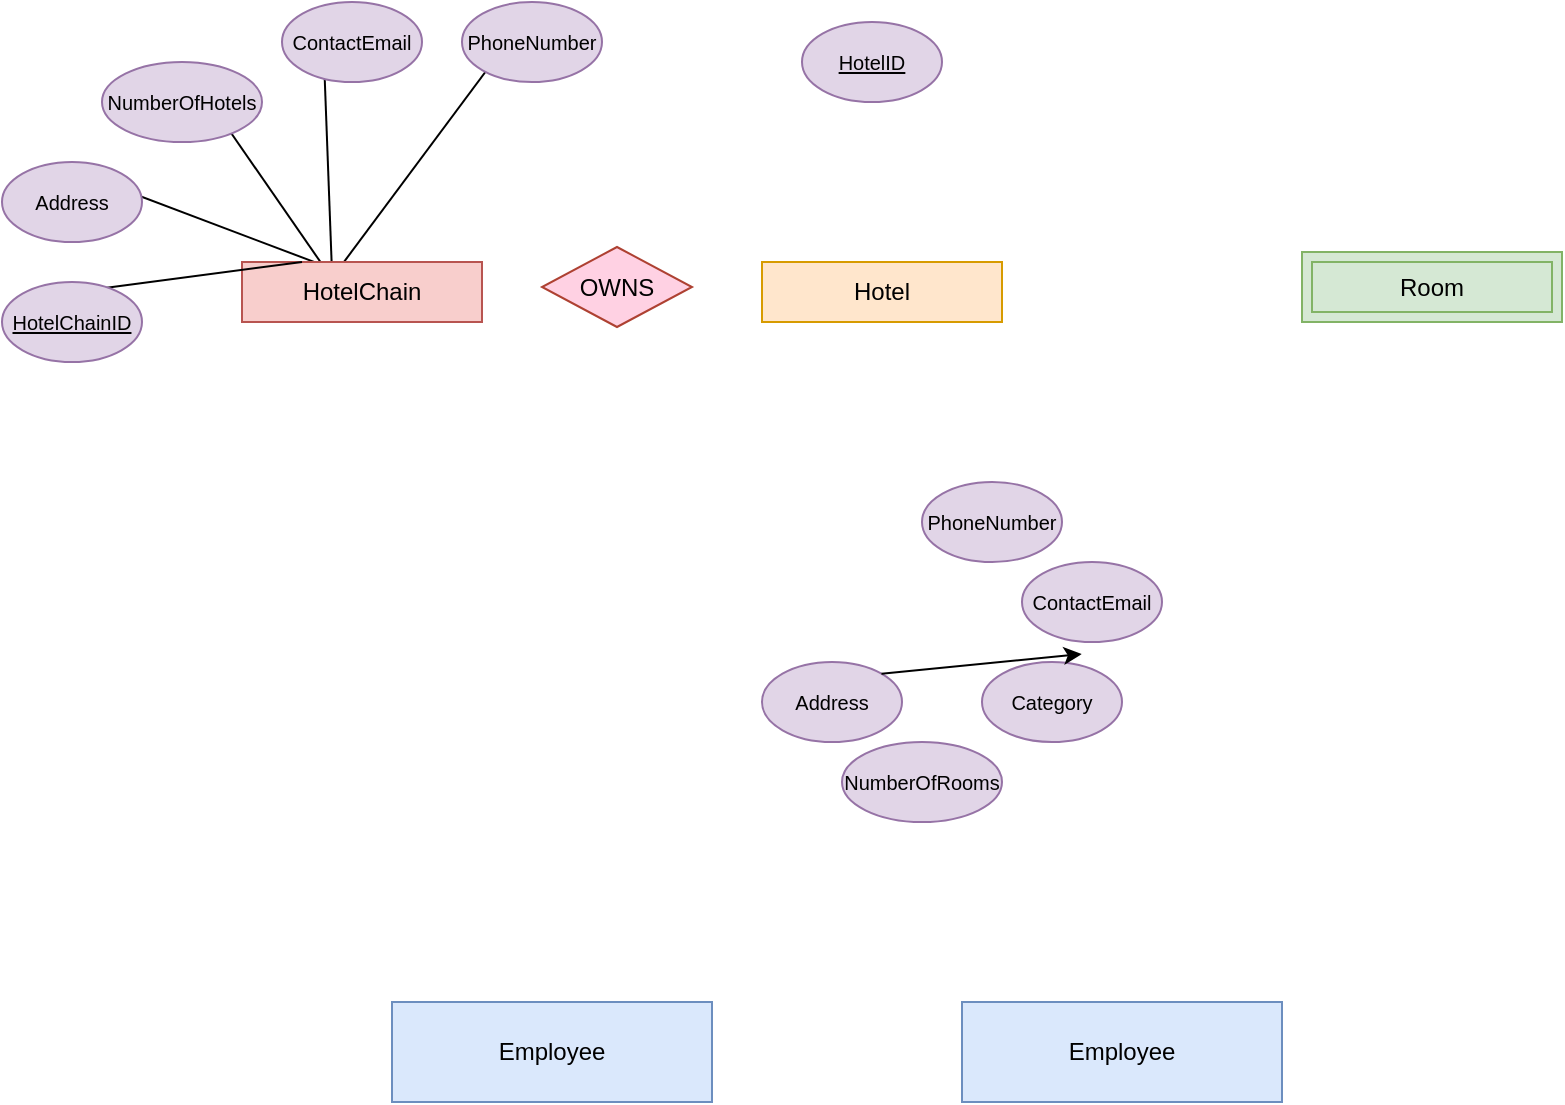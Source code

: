 <mxfile version="23.1.1" type="github">
  <diagram id="R2lEEEUBdFMjLlhIrx00" name="Page-1">
    <mxGraphModel dx="385" dy="308" grid="1" gridSize="10" guides="1" tooltips="1" connect="1" arrows="1" fold="1" page="1" pageScale="1" pageWidth="850" pageHeight="1100" math="0" shadow="0" extFonts="Permanent Marker^https://fonts.googleapis.com/css?family=Permanent+Marker">
      <root>
        <mxCell id="0" />
        <mxCell id="1" parent="0" />
        <mxCell id="n6qlhuI8QrUAEuEiPk_b-27" style="edgeStyle=none;orthogonalLoop=1;jettySize=auto;html=1;exitX=0.419;exitY=0.03;exitDx=0;exitDy=0;exitPerimeter=0;entryX=0.433;entryY=0.25;entryDx=0;entryDy=0;entryPerimeter=0;endArrow=none;endFill=0;" edge="1" parent="1" source="n6qlhuI8QrUAEuEiPk_b-12" target="n6qlhuI8QrUAEuEiPk_b-21">
          <mxGeometry relative="1" as="geometry" />
        </mxCell>
        <mxCell id="n6qlhuI8QrUAEuEiPk_b-26" style="edgeStyle=none;orthogonalLoop=1;jettySize=auto;html=1;exitX=0.374;exitY=0.065;exitDx=0;exitDy=0;exitPerimeter=0;entryX=0.29;entryY=0.25;entryDx=0;entryDy=0;entryPerimeter=0;endArrow=none;endFill=0;" edge="1" parent="1" source="n6qlhuI8QrUAEuEiPk_b-12" target="n6qlhuI8QrUAEuEiPk_b-20">
          <mxGeometry relative="1" as="geometry" />
        </mxCell>
        <mxCell id="n6qlhuI8QrUAEuEiPk_b-24" style="edgeStyle=none;orthogonalLoop=1;jettySize=auto;html=1;exitX=0.344;exitY=0.065;exitDx=0;exitDy=0;exitPerimeter=0;entryX=0.719;entryY=0.25;entryDx=0;entryDy=0;entryPerimeter=0;endArrow=none;endFill=0;" edge="1" parent="1" source="n6qlhuI8QrUAEuEiPk_b-12" target="n6qlhuI8QrUAEuEiPk_b-18">
          <mxGeometry relative="1" as="geometry" />
        </mxCell>
        <mxCell id="n6qlhuI8QrUAEuEiPk_b-25" style="edgeStyle=none;orthogonalLoop=1;jettySize=auto;html=1;exitX=0.5;exitY=1;exitDx=0;exitDy=0;exitPerimeter=0;entryX=0.5;entryY=0;entryDx=0;entryDy=0;endArrow=none;endFill=0;" edge="1" parent="1" source="n6qlhuI8QrUAEuEiPk_b-12" target="n6qlhuI8QrUAEuEiPk_b-19">
          <mxGeometry relative="1" as="geometry" />
        </mxCell>
        <mxCell id="n6qlhuI8QrUAEuEiPk_b-12" value="HotelChain" style="rounded=0;whiteSpace=wrap;html=1;fillColor=#f8cecc;strokeColor=#b85450;points=[[0,0,0,0,0],[0,0.25,0,0,0],[0,0.5,0,0,0],[0,0.75,0,0,0],[0,1,0,0,0],[0.25,0,0,0,0],[0.25,1,0,0,0],[0.5,0,0,0,0],[0.5,1,0,0,0],[0.75,0,0,0,0],[0.75,1,0,0,0],[1,0,0,0,0],[1,0.25,0,0,0],[1,0.5,0,0,0],[1,0.75,0,0,0],[1,1,0,0,0]];" vertex="1" parent="1">
          <mxGeometry x="140" y="180" width="120" height="30" as="geometry" />
        </mxCell>
        <mxCell id="n6qlhuI8QrUAEuEiPk_b-18" value="&lt;span style=&quot;font-size: 10px;&quot;&gt;Address&lt;br&gt;&lt;/span&gt;" style="ellipse;whiteSpace=wrap;html=1;fillColor=#e1d5e7;strokeColor=#9673a6;" vertex="1" parent="1">
          <mxGeometry x="20" y="130" width="70" height="40" as="geometry" />
        </mxCell>
        <mxCell id="n6qlhuI8QrUAEuEiPk_b-19" value="&lt;span style=&quot;font-size: 10px;&quot;&gt;NumberOfHotels&lt;br&gt;&lt;/span&gt;" style="ellipse;whiteSpace=wrap;html=1;fillColor=#e1d5e7;strokeColor=#9673a6;" vertex="1" parent="1">
          <mxGeometry x="70" y="80" width="80" height="40" as="geometry" />
        </mxCell>
        <mxCell id="n6qlhuI8QrUAEuEiPk_b-20" value="&lt;span style=&quot;font-size: 10px;&quot;&gt;ContactEmail&lt;br&gt;&lt;/span&gt;" style="ellipse;whiteSpace=wrap;html=1;fillColor=#e1d5e7;strokeColor=#9673a6;" vertex="1" parent="1">
          <mxGeometry x="160" y="50" width="70" height="40" as="geometry" />
        </mxCell>
        <mxCell id="n6qlhuI8QrUAEuEiPk_b-21" value="&lt;span style=&quot;font-size: 10px;&quot;&gt;PhoneNumber&lt;br&gt;&lt;/span&gt;" style="ellipse;whiteSpace=wrap;html=1;fillColor=#e1d5e7;strokeColor=#9673a6;" vertex="1" parent="1">
          <mxGeometry x="250" y="50" width="70" height="40" as="geometry" />
        </mxCell>
        <mxCell id="n6qlhuI8QrUAEuEiPk_b-23" style="edgeStyle=none;orthogonalLoop=1;jettySize=auto;html=1;exitX=0.25;exitY=0;exitDx=0;exitDy=0;exitPerimeter=0;endArrow=none;endFill=0;entryX=0.721;entryY=0.077;entryDx=0;entryDy=0;entryPerimeter=0;" edge="1" parent="1" source="n6qlhuI8QrUAEuEiPk_b-12" target="n6qlhuI8QrUAEuEiPk_b-13">
          <mxGeometry relative="1" as="geometry">
            <mxPoint x="140" y="330" as="targetPoint" />
          </mxGeometry>
        </mxCell>
        <mxCell id="n6qlhuI8QrUAEuEiPk_b-13" value="&lt;u&gt;&lt;font style=&quot;font-size: 10px;&quot;&gt;HotelChainID&lt;/font&gt;&lt;/u&gt;" style="ellipse;whiteSpace=wrap;html=1;fillColor=#e1d5e7;strokeColor=#9673a6;points=[[0,0,0,0,0],[0,0.5,0,0,0],[0,1,0,0,0],[0.5,0,0,0,0],[0.5,1,0,0,0],[1,0,0,0,0],[1,0.5,0,0,0],[1,1,0,0,0]];" vertex="1" parent="1">
          <mxGeometry x="20" y="190" width="70" height="40" as="geometry" />
        </mxCell>
        <mxCell id="n6qlhuI8QrUAEuEiPk_b-39" value="Hotel" style="rounded=0;whiteSpace=wrap;html=1;fillColor=#ffe6cc;strokeColor=#d79b00;points=[[0,0,0,0,0],[0,0.25,0,0,0],[0,0.5,0,0,0],[0,0.75,0,0,0],[0,1,0,0,0],[0.25,0,0,0,0],[0.25,1,0,0,0],[0.5,0,0,0,0],[0.5,1,0,0,0],[0.75,0,0,0,0],[0.75,1,0,0,0],[1,0,0,0,0],[1,0.25,0,0,0],[1,0.5,0,0,0],[1,0.75,0,0,0],[1,1,0,0,0]];" vertex="1" parent="1">
          <mxGeometry x="400" y="180" width="120" height="30" as="geometry" />
        </mxCell>
        <mxCell id="n6qlhuI8QrUAEuEiPk_b-40" value="&lt;u&gt;&lt;font style=&quot;font-size: 10px;&quot;&gt;HotelID&lt;/font&gt;&lt;/u&gt;" style="ellipse;whiteSpace=wrap;html=1;fillColor=#e1d5e7;strokeColor=#9673a6;points=[[0,0,0,0,0],[0,0.5,0,0,0],[0,1,0,0,0],[0.5,0,0,0,0],[0.5,1,0,0,0],[1,0,0,0,0],[1,0.5,0,0,0],[1,1,0,0,0]];" vertex="1" parent="1">
          <mxGeometry x="420" y="60" width="70" height="40" as="geometry" />
        </mxCell>
        <mxCell id="n6qlhuI8QrUAEuEiPk_b-41" value="&lt;span style=&quot;font-size: 10px;&quot;&gt;NumberOfRooms&lt;br&gt;&lt;/span&gt;" style="ellipse;whiteSpace=wrap;html=1;fillColor=#e1d5e7;strokeColor=#9673a6;" vertex="1" parent="1">
          <mxGeometry x="440" y="420" width="80" height="40" as="geometry" />
        </mxCell>
        <mxCell id="n6qlhuI8QrUAEuEiPk_b-42" value="&lt;span style=&quot;font-size: 10px;&quot;&gt;Address&lt;br&gt;&lt;/span&gt;" style="ellipse;whiteSpace=wrap;html=1;fillColor=#e1d5e7;strokeColor=#9673a6;" vertex="1" parent="1">
          <mxGeometry x="400" y="380" width="70" height="40" as="geometry" />
        </mxCell>
        <mxCell id="n6qlhuI8QrUAEuEiPk_b-43" value="&lt;span style=&quot;font-size: 10px;&quot;&gt;ContactEmail&lt;br&gt;&lt;/span&gt;" style="ellipse;whiteSpace=wrap;html=1;fillColor=#e1d5e7;strokeColor=#9673a6;" vertex="1" parent="1">
          <mxGeometry x="530" y="330" width="70" height="40" as="geometry" />
        </mxCell>
        <mxCell id="n6qlhuI8QrUAEuEiPk_b-45" value="Employee" style="rounded=0;whiteSpace=wrap;html=1;fillColor=#dae8fc;strokeColor=#6c8ebf;points=[[0,0,0,0,0],[0,0.25,0,0,0],[0,0.5,0,0,0],[0,0.75,0,0,0],[0,1,0,0,0],[0.25,0,0,0,0],[0.25,1,0,0,0],[0.5,0,0,0,0],[0.5,1,0,0,0],[0.75,0,0,0,0],[0.75,1,0,0,0],[1,0,0,0,0],[1,0.25,0,0,0],[1,0.5,0,0,0],[1,0.75,0,0,0],[1,1,0,0,0]];" vertex="1" parent="1">
          <mxGeometry x="215" y="550" width="160" height="50" as="geometry" />
        </mxCell>
        <mxCell id="n6qlhuI8QrUAEuEiPk_b-46" value="Employee" style="rounded=0;whiteSpace=wrap;html=1;fillColor=#dae8fc;strokeColor=#6c8ebf;points=[[0,0,0,0,0],[0,0.25,0,0,0],[0,0.5,0,0,0],[0,0.75,0,0,0],[0,1,0,0,0],[0.25,0,0,0,0],[0.25,1,0,0,0],[0.5,0,0,0,0],[0.5,1,0,0,0],[0.75,0,0,0,0],[0.75,1,0,0,0],[1,0,0,0,0],[1,0.25,0,0,0],[1,0.5,0,0,0],[1,0.75,0,0,0],[1,1,0,0,0]];" vertex="1" parent="1">
          <mxGeometry x="500" y="550" width="160" height="50" as="geometry" />
        </mxCell>
        <mxCell id="n6qlhuI8QrUAEuEiPk_b-47" value="&lt;span style=&quot;font-size: 10px;&quot;&gt;Category&lt;br&gt;&lt;/span&gt;" style="ellipse;whiteSpace=wrap;html=1;fillColor=#e1d5e7;strokeColor=#9673a6;" vertex="1" parent="1">
          <mxGeometry x="510" y="380" width="70" height="40" as="geometry" />
        </mxCell>
        <mxCell id="n6qlhuI8QrUAEuEiPk_b-48" style="edgeStyle=none;orthogonalLoop=1;jettySize=auto;html=1;exitX=1;exitY=0;exitDx=0;exitDy=0;entryX=0.712;entryY=-0.099;entryDx=0;entryDy=0;entryPerimeter=0;" edge="1" parent="1" source="n6qlhuI8QrUAEuEiPk_b-42" target="n6qlhuI8QrUAEuEiPk_b-47">
          <mxGeometry relative="1" as="geometry" />
        </mxCell>
        <mxCell id="n6qlhuI8QrUAEuEiPk_b-49" value="&lt;span style=&quot;font-size: 10px;&quot;&gt;PhoneNumber&lt;br&gt;&lt;/span&gt;" style="ellipse;whiteSpace=wrap;html=1;fillColor=#e1d5e7;strokeColor=#9673a6;" vertex="1" parent="1">
          <mxGeometry x="480" y="290" width="70" height="40" as="geometry" />
        </mxCell>
        <mxCell id="n6qlhuI8QrUAEuEiPk_b-51" value="Room" style="shape=ext;margin=3;double=1;whiteSpace=wrap;html=1;align=center;fillColor=#d5e8d4;strokeColor=#82b366;" vertex="1" parent="1">
          <mxGeometry x="670" y="175" width="130" height="35" as="geometry" />
        </mxCell>
        <mxCell id="n6qlhuI8QrUAEuEiPk_b-52" value="OWNS" style="shape=rhombus;perimeter=rhombusPerimeter;whiteSpace=wrap;html=1;align=center;fillColor=#ffd1e3;strokeColor=#ae4132;" vertex="1" parent="1">
          <mxGeometry x="290" y="172.5" width="75" height="40" as="geometry" />
        </mxCell>
      </root>
    </mxGraphModel>
  </diagram>
</mxfile>
